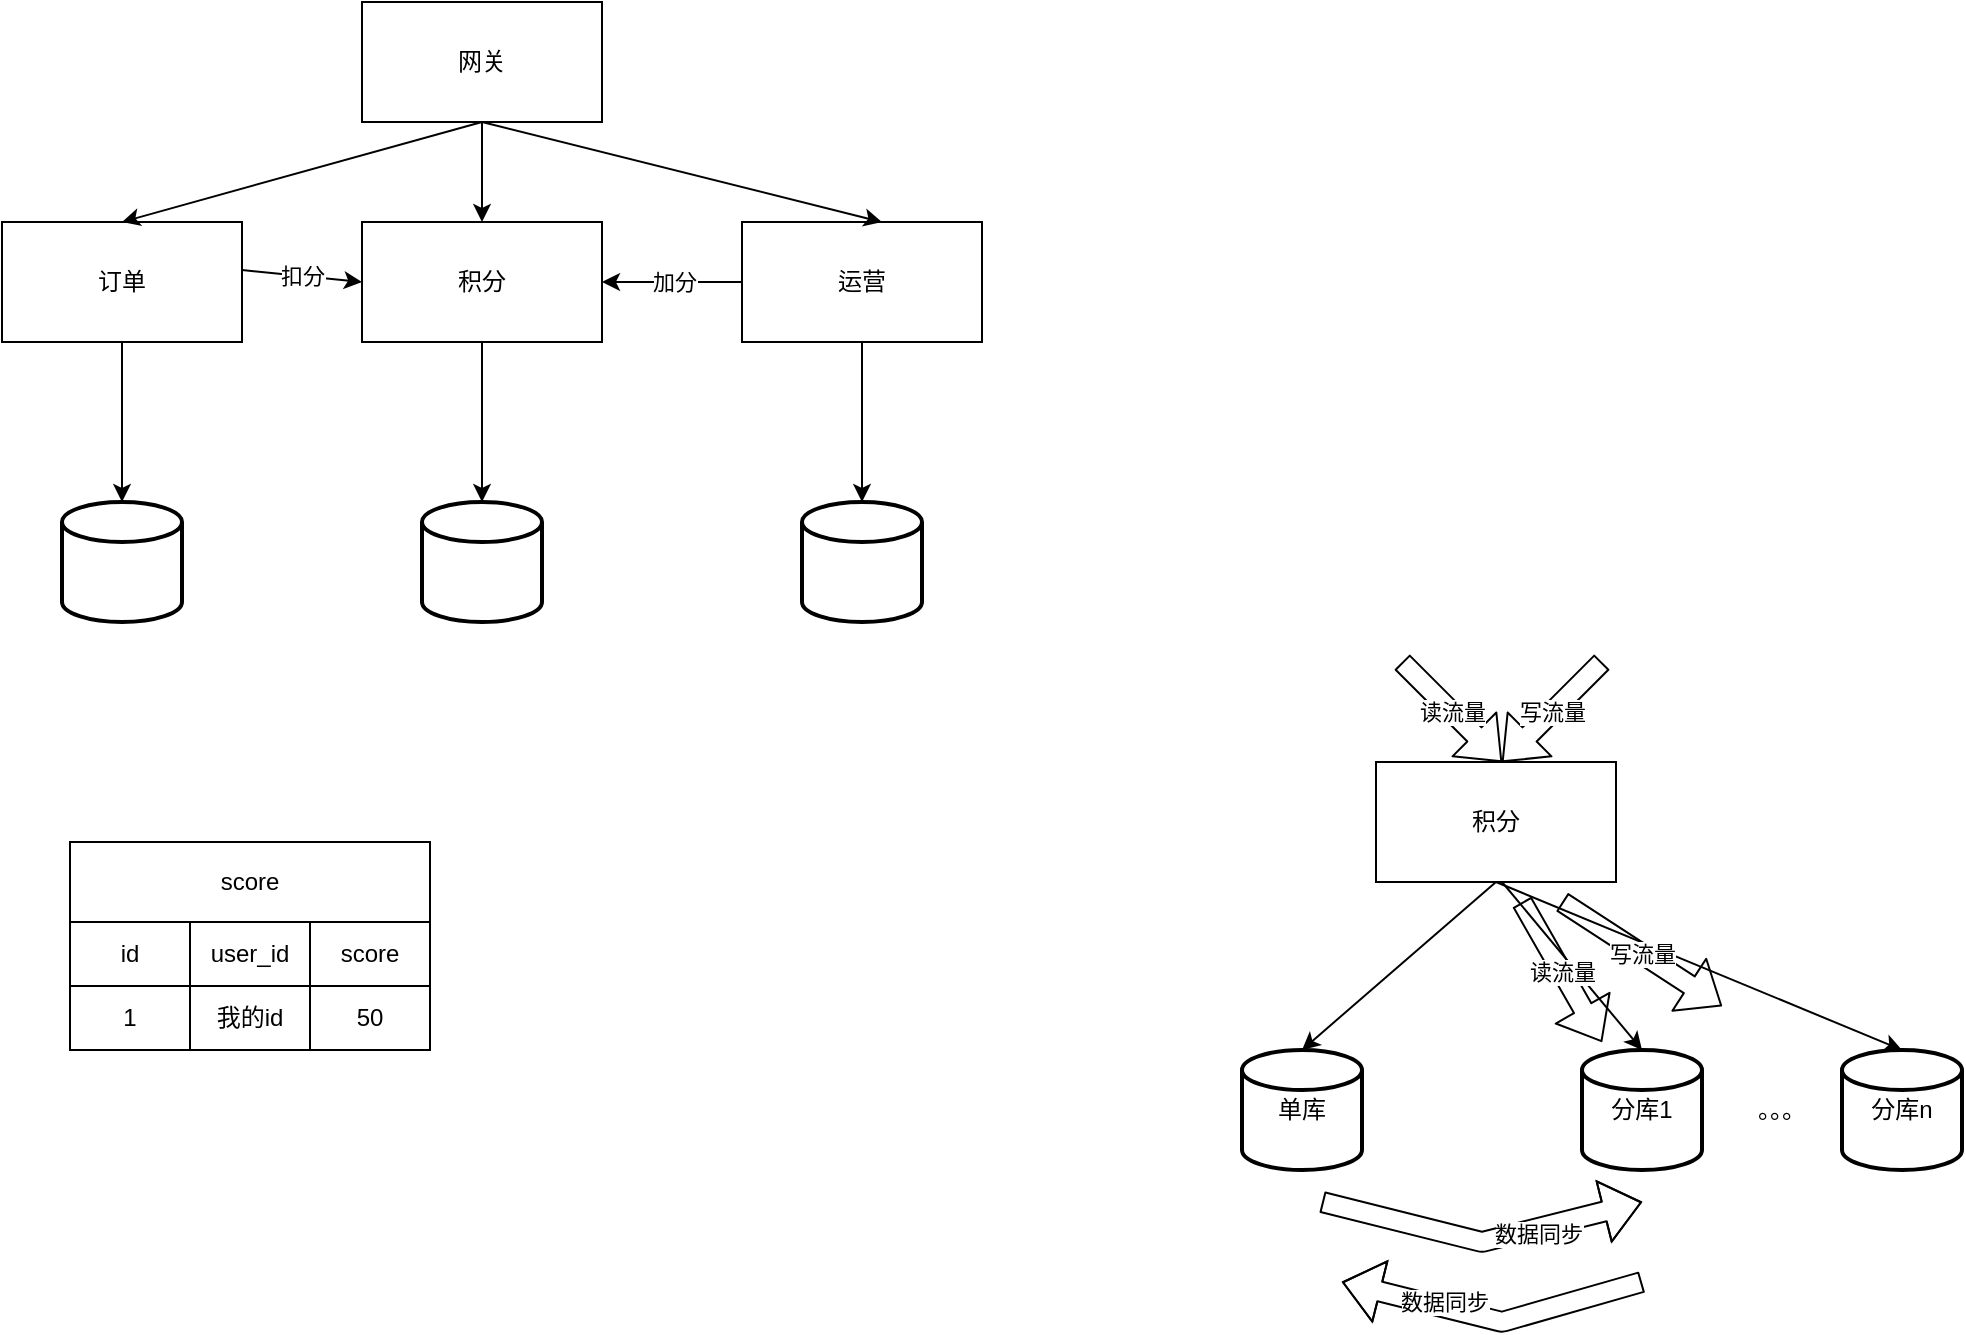 <mxfile version="14.6.9" type="github">
  <diagram id="8YqfXle7GFUs0um52v3O" name="Page-1">
    <mxGraphModel dx="1298" dy="731" grid="1" gridSize="10" guides="1" tooltips="1" connect="1" arrows="1" fold="1" page="1" pageScale="1" pageWidth="827" pageHeight="1169" math="0" shadow="0">
      <root>
        <mxCell id="0" />
        <mxCell id="1" parent="0" />
        <mxCell id="oH3BwW6sBkMGx3e1Y77l-1" value="订单" style="rounded=0;whiteSpace=wrap;html=1;" parent="1" vertex="1">
          <mxGeometry x="140" y="210" width="120" height="60" as="geometry" />
        </mxCell>
        <mxCell id="oH3BwW6sBkMGx3e1Y77l-2" value="" style="strokeWidth=2;html=1;shape=mxgraph.flowchart.database;whiteSpace=wrap;" parent="1" vertex="1">
          <mxGeometry x="170" y="350" width="60" height="60" as="geometry" />
        </mxCell>
        <mxCell id="oH3BwW6sBkMGx3e1Y77l-3" value="网关" style="rounded=0;whiteSpace=wrap;html=1;" parent="1" vertex="1">
          <mxGeometry x="320" y="100" width="120" height="60" as="geometry" />
        </mxCell>
        <mxCell id="oH3BwW6sBkMGx3e1Y77l-4" value="积分" style="rounded=0;whiteSpace=wrap;html=1;" parent="1" vertex="1">
          <mxGeometry x="320" y="210" width="120" height="60" as="geometry" />
        </mxCell>
        <mxCell id="oH3BwW6sBkMGx3e1Y77l-5" value="运营" style="rounded=0;whiteSpace=wrap;html=1;" parent="1" vertex="1">
          <mxGeometry x="510" y="210" width="120" height="60" as="geometry" />
        </mxCell>
        <mxCell id="oH3BwW6sBkMGx3e1Y77l-6" value="" style="strokeWidth=2;html=1;shape=mxgraph.flowchart.database;whiteSpace=wrap;" parent="1" vertex="1">
          <mxGeometry x="350" y="350" width="60" height="60" as="geometry" />
        </mxCell>
        <mxCell id="oH3BwW6sBkMGx3e1Y77l-7" value="" style="strokeWidth=2;html=1;shape=mxgraph.flowchart.database;whiteSpace=wrap;" parent="1" vertex="1">
          <mxGeometry x="540" y="350" width="60" height="60" as="geometry" />
        </mxCell>
        <mxCell id="oH3BwW6sBkMGx3e1Y77l-8" value="扣分" style="endArrow=classic;html=1;entryX=0;entryY=0.5;entryDx=0;entryDy=0;exitX=1;exitY=0.4;exitDx=0;exitDy=0;exitPerimeter=0;" parent="1" source="oH3BwW6sBkMGx3e1Y77l-1" target="oH3BwW6sBkMGx3e1Y77l-4" edge="1">
          <mxGeometry width="50" height="50" relative="1" as="geometry">
            <mxPoint x="150" y="180" as="sourcePoint" />
            <mxPoint x="200" y="130" as="targetPoint" />
          </mxGeometry>
        </mxCell>
        <mxCell id="oH3BwW6sBkMGx3e1Y77l-9" value="" style="endArrow=classic;html=1;exitX=0;exitY=0.5;exitDx=0;exitDy=0;entryX=1;entryY=0.5;entryDx=0;entryDy=0;" parent="1" source="oH3BwW6sBkMGx3e1Y77l-5" target="oH3BwW6sBkMGx3e1Y77l-4" edge="1">
          <mxGeometry width="50" height="50" relative="1" as="geometry">
            <mxPoint x="450" y="350" as="sourcePoint" />
            <mxPoint x="500" y="300" as="targetPoint" />
          </mxGeometry>
        </mxCell>
        <mxCell id="oH3BwW6sBkMGx3e1Y77l-10" value="加分" style="edgeLabel;html=1;align=center;verticalAlign=middle;resizable=0;points=[];" parent="oH3BwW6sBkMGx3e1Y77l-9" vertex="1" connectable="0">
          <mxGeometry x="-0.029" relative="1" as="geometry">
            <mxPoint as="offset" />
          </mxGeometry>
        </mxCell>
        <mxCell id="oH3BwW6sBkMGx3e1Y77l-11" value="" style="endArrow=classic;html=1;entryX=0.5;entryY=0;entryDx=0;entryDy=0;entryPerimeter=0;" parent="1" source="oH3BwW6sBkMGx3e1Y77l-1" target="oH3BwW6sBkMGx3e1Y77l-2" edge="1">
          <mxGeometry width="50" height="50" relative="1" as="geometry">
            <mxPoint x="20" y="490" as="sourcePoint" />
            <mxPoint x="70" y="440" as="targetPoint" />
          </mxGeometry>
        </mxCell>
        <mxCell id="oH3BwW6sBkMGx3e1Y77l-12" value="" style="endArrow=classic;html=1;entryX=0.5;entryY=0;entryDx=0;entryDy=0;entryPerimeter=0;exitX=0.5;exitY=1;exitDx=0;exitDy=0;" parent="1" source="oH3BwW6sBkMGx3e1Y77l-4" target="oH3BwW6sBkMGx3e1Y77l-6" edge="1">
          <mxGeometry width="50" height="50" relative="1" as="geometry">
            <mxPoint x="210" y="280" as="sourcePoint" />
            <mxPoint x="210" y="360" as="targetPoint" />
          </mxGeometry>
        </mxCell>
        <mxCell id="oH3BwW6sBkMGx3e1Y77l-13" value="" style="endArrow=classic;html=1;exitX=0.5;exitY=1;exitDx=0;exitDy=0;" parent="1" source="oH3BwW6sBkMGx3e1Y77l-5" target="oH3BwW6sBkMGx3e1Y77l-7" edge="1">
          <mxGeometry width="50" height="50" relative="1" as="geometry">
            <mxPoint x="390" y="280" as="sourcePoint" />
            <mxPoint x="394" y="360" as="targetPoint" />
          </mxGeometry>
        </mxCell>
        <mxCell id="oH3BwW6sBkMGx3e1Y77l-14" value="" style="endArrow=classic;html=1;entryX=0.5;entryY=0;entryDx=0;entryDy=0;exitX=0.5;exitY=1;exitDx=0;exitDy=0;" parent="1" source="oH3BwW6sBkMGx3e1Y77l-3" target="oH3BwW6sBkMGx3e1Y77l-1" edge="1">
          <mxGeometry width="50" height="50" relative="1" as="geometry">
            <mxPoint x="210" y="280" as="sourcePoint" />
            <mxPoint x="210" y="360" as="targetPoint" />
          </mxGeometry>
        </mxCell>
        <mxCell id="oH3BwW6sBkMGx3e1Y77l-15" value="" style="endArrow=classic;html=1;entryX=0.5;entryY=0;entryDx=0;entryDy=0;exitX=0.5;exitY=1;exitDx=0;exitDy=0;" parent="1" source="oH3BwW6sBkMGx3e1Y77l-3" target="oH3BwW6sBkMGx3e1Y77l-4" edge="1">
          <mxGeometry width="50" height="50" relative="1" as="geometry">
            <mxPoint x="390" y="170" as="sourcePoint" />
            <mxPoint x="210" y="220" as="targetPoint" />
          </mxGeometry>
        </mxCell>
        <mxCell id="oH3BwW6sBkMGx3e1Y77l-16" value="" style="endArrow=classic;html=1;entryX=0.583;entryY=0;entryDx=0;entryDy=0;entryPerimeter=0;" parent="1" target="oH3BwW6sBkMGx3e1Y77l-5" edge="1">
          <mxGeometry width="50" height="50" relative="1" as="geometry">
            <mxPoint x="380" y="160" as="sourcePoint" />
            <mxPoint x="390" y="220" as="targetPoint" />
          </mxGeometry>
        </mxCell>
        <mxCell id="oH3BwW6sBkMGx3e1Y77l-84" value="score" style="shape=table;html=1;whiteSpace=wrap;startSize=40;container=1;collapsible=0;childLayout=tableLayout;" parent="1" vertex="1">
          <mxGeometry x="174" y="520" width="180" height="104" as="geometry" />
        </mxCell>
        <mxCell id="oH3BwW6sBkMGx3e1Y77l-141" value="" style="shape=partialRectangle;html=1;whiteSpace=wrap;collapsible=0;dropTarget=0;pointerEvents=0;fillColor=none;top=0;left=0;bottom=0;right=0;points=[[0,0.5],[1,0.5]];portConstraint=eastwest;" parent="oH3BwW6sBkMGx3e1Y77l-84" vertex="1">
          <mxGeometry y="40" width="180" height="32" as="geometry" />
        </mxCell>
        <mxCell id="oH3BwW6sBkMGx3e1Y77l-169" value="id" style="shape=partialRectangle;html=1;whiteSpace=wrap;connectable=0;fillColor=none;top=0;left=0;bottom=0;right=0;overflow=hidden;" parent="oH3BwW6sBkMGx3e1Y77l-141" vertex="1">
          <mxGeometry width="60" height="32" as="geometry" />
        </mxCell>
        <mxCell id="oH3BwW6sBkMGx3e1Y77l-154" value="user_id" style="shape=partialRectangle;html=1;whiteSpace=wrap;connectable=0;fillColor=none;top=0;left=0;bottom=0;right=0;overflow=hidden;" parent="oH3BwW6sBkMGx3e1Y77l-141" vertex="1">
          <mxGeometry x="60" width="60" height="32" as="geometry" />
        </mxCell>
        <mxCell id="oH3BwW6sBkMGx3e1Y77l-149" value="score" style="shape=partialRectangle;html=1;whiteSpace=wrap;connectable=0;fillColor=none;top=0;left=0;bottom=0;right=0;overflow=hidden;" parent="oH3BwW6sBkMGx3e1Y77l-141" vertex="1">
          <mxGeometry x="120" width="60" height="32" as="geometry" />
        </mxCell>
        <mxCell id="oH3BwW6sBkMGx3e1Y77l-89" value="" style="shape=partialRectangle;html=1;whiteSpace=wrap;collapsible=0;dropTarget=0;pointerEvents=0;fillColor=none;top=0;left=0;bottom=0;right=0;points=[[0,0.5],[1,0.5]];portConstraint=eastwest;" parent="oH3BwW6sBkMGx3e1Y77l-84" vertex="1">
          <mxGeometry y="72" width="180" height="32" as="geometry" />
        </mxCell>
        <mxCell id="oH3BwW6sBkMGx3e1Y77l-170" value="1" style="shape=partialRectangle;html=1;whiteSpace=wrap;connectable=0;fillColor=none;top=0;left=0;bottom=0;right=0;overflow=hidden;" parent="oH3BwW6sBkMGx3e1Y77l-89" vertex="1">
          <mxGeometry width="60" height="32" as="geometry" />
        </mxCell>
        <mxCell id="oH3BwW6sBkMGx3e1Y77l-155" value="我的id" style="shape=partialRectangle;html=1;whiteSpace=wrap;connectable=0;fillColor=none;top=0;left=0;bottom=0;right=0;overflow=hidden;" parent="oH3BwW6sBkMGx3e1Y77l-89" vertex="1">
          <mxGeometry x="60" width="60" height="32" as="geometry" />
        </mxCell>
        <mxCell id="oH3BwW6sBkMGx3e1Y77l-150" value="50" style="shape=partialRectangle;html=1;whiteSpace=wrap;connectable=0;fillColor=none;top=0;left=0;bottom=0;right=0;overflow=hidden;" parent="oH3BwW6sBkMGx3e1Y77l-89" vertex="1">
          <mxGeometry x="120" width="60" height="32" as="geometry" />
        </mxCell>
        <mxCell id="oqBybbCDIeT10MneQ6Il-1" value="单库" style="strokeWidth=2;html=1;shape=mxgraph.flowchart.database;whiteSpace=wrap;" vertex="1" parent="1">
          <mxGeometry x="760" y="624" width="60" height="60" as="geometry" />
        </mxCell>
        <mxCell id="oqBybbCDIeT10MneQ6Il-2" value="积分" style="rounded=0;whiteSpace=wrap;html=1;" vertex="1" parent="1">
          <mxGeometry x="827" y="480" width="120" height="60" as="geometry" />
        </mxCell>
        <mxCell id="oqBybbCDIeT10MneQ6Il-3" value="读流量" style="shape=flexArrow;endArrow=classic;html=1;" edge="1" parent="1">
          <mxGeometry width="50" height="50" relative="1" as="geometry">
            <mxPoint x="840" y="430" as="sourcePoint" />
            <mxPoint x="890" y="480" as="targetPoint" />
          </mxGeometry>
        </mxCell>
        <mxCell id="oqBybbCDIeT10MneQ6Il-4" value="写流量" style="shape=flexArrow;endArrow=classic;html=1;" edge="1" parent="1">
          <mxGeometry width="50" height="50" relative="1" as="geometry">
            <mxPoint x="940" y="430" as="sourcePoint" />
            <mxPoint x="890" y="480" as="targetPoint" />
          </mxGeometry>
        </mxCell>
        <mxCell id="oqBybbCDIeT10MneQ6Il-5" value="分库1" style="strokeWidth=2;html=1;shape=mxgraph.flowchart.database;whiteSpace=wrap;" vertex="1" parent="1">
          <mxGeometry x="930" y="624" width="60" height="60" as="geometry" />
        </mxCell>
        <mxCell id="oqBybbCDIeT10MneQ6Il-6" value="分库n" style="strokeWidth=2;html=1;shape=mxgraph.flowchart.database;whiteSpace=wrap;" vertex="1" parent="1">
          <mxGeometry x="1060" y="624" width="60" height="60" as="geometry" />
        </mxCell>
        <mxCell id="oqBybbCDIeT10MneQ6Il-7" value="。。。" style="text;html=1;strokeColor=none;fillColor=none;align=center;verticalAlign=middle;whiteSpace=wrap;rounded=0;" vertex="1" parent="1">
          <mxGeometry x="1010" y="644" width="40" height="20" as="geometry" />
        </mxCell>
        <mxCell id="oqBybbCDIeT10MneQ6Il-8" value="" style="endArrow=classic;html=1;exitX=0.5;exitY=1;exitDx=0;exitDy=0;entryX=0.5;entryY=0;entryDx=0;entryDy=0;entryPerimeter=0;" edge="1" parent="1" source="oqBybbCDIeT10MneQ6Il-2" target="oqBybbCDIeT10MneQ6Il-1">
          <mxGeometry width="50" height="50" relative="1" as="geometry">
            <mxPoint x="810" y="545" as="sourcePoint" />
            <mxPoint x="810" y="625" as="targetPoint" />
          </mxGeometry>
        </mxCell>
        <mxCell id="oqBybbCDIeT10MneQ6Il-9" value="" style="endArrow=classic;html=1;entryX=0.5;entryY=0;entryDx=0;entryDy=0;entryPerimeter=0;" edge="1" parent="1" target="oqBybbCDIeT10MneQ6Il-5">
          <mxGeometry width="50" height="50" relative="1" as="geometry">
            <mxPoint x="890" y="540" as="sourcePoint" />
            <mxPoint x="800" y="634" as="targetPoint" />
          </mxGeometry>
        </mxCell>
        <mxCell id="oqBybbCDIeT10MneQ6Il-10" value="" style="endArrow=classic;html=1;entryX=0.5;entryY=0;entryDx=0;entryDy=0;entryPerimeter=0;exitX=0.5;exitY=1;exitDx=0;exitDy=0;" edge="1" parent="1" source="oqBybbCDIeT10MneQ6Il-2" target="oqBybbCDIeT10MneQ6Il-6">
          <mxGeometry width="50" height="50" relative="1" as="geometry">
            <mxPoint x="900" y="550" as="sourcePoint" />
            <mxPoint x="970" y="634" as="targetPoint" />
          </mxGeometry>
        </mxCell>
        <mxCell id="oqBybbCDIeT10MneQ6Il-11" value="" style="shape=flexArrow;endArrow=classic;html=1;" edge="1" parent="1">
          <mxGeometry width="50" height="50" relative="1" as="geometry">
            <mxPoint x="800" y="700" as="sourcePoint" />
            <mxPoint x="960" y="700" as="targetPoint" />
            <Array as="points">
              <mxPoint x="880" y="720" />
            </Array>
          </mxGeometry>
        </mxCell>
        <mxCell id="oqBybbCDIeT10MneQ6Il-12" value="数据同步" style="edgeLabel;html=1;align=center;verticalAlign=middle;resizable=0;points=[];" vertex="1" connectable="0" parent="oqBybbCDIeT10MneQ6Il-11">
          <mxGeometry x="0.341" y="-3" relative="1" as="geometry">
            <mxPoint as="offset" />
          </mxGeometry>
        </mxCell>
        <mxCell id="oqBybbCDIeT10MneQ6Il-13" value="" style="shape=flexArrow;endArrow=classic;html=1;" edge="1" parent="1">
          <mxGeometry width="50" height="50" relative="1" as="geometry">
            <mxPoint x="960" y="740" as="sourcePoint" />
            <mxPoint x="810" y="740" as="targetPoint" />
            <Array as="points">
              <mxPoint x="890" y="760" />
            </Array>
          </mxGeometry>
        </mxCell>
        <mxCell id="oqBybbCDIeT10MneQ6Il-14" value="数据同步" style="edgeLabel;html=1;align=center;verticalAlign=middle;resizable=0;points=[];" vertex="1" connectable="0" parent="oqBybbCDIeT10MneQ6Il-13">
          <mxGeometry x="0.341" y="-3" relative="1" as="geometry">
            <mxPoint as="offset" />
          </mxGeometry>
        </mxCell>
        <mxCell id="oqBybbCDIeT10MneQ6Il-15" value="读流量" style="shape=flexArrow;endArrow=classic;html=1;" edge="1" parent="1">
          <mxGeometry width="50" height="50" relative="1" as="geometry">
            <mxPoint x="900" y="550" as="sourcePoint" />
            <mxPoint x="940" y="620" as="targetPoint" />
            <Array as="points" />
          </mxGeometry>
        </mxCell>
        <mxCell id="oqBybbCDIeT10MneQ6Il-16" value="写流量" style="shape=flexArrow;endArrow=classic;html=1;" edge="1" parent="1">
          <mxGeometry width="50" height="50" relative="1" as="geometry">
            <mxPoint x="920" y="550" as="sourcePoint" />
            <mxPoint x="1000" y="602" as="targetPoint" />
            <Array as="points" />
          </mxGeometry>
        </mxCell>
      </root>
    </mxGraphModel>
  </diagram>
</mxfile>
